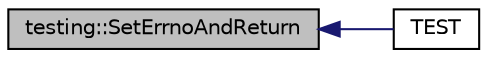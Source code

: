 digraph "testing::SetErrnoAndReturn"
{
  edge [fontname="Helvetica",fontsize="10",labelfontname="Helvetica",labelfontsize="10"];
  node [fontname="Helvetica",fontsize="10",shape=record];
  rankdir="LR";
  Node1342 [label="testing::SetErrnoAndReturn",height=0.2,width=0.4,color="black", fillcolor="grey75", style="filled", fontcolor="black"];
  Node1342 -> Node1343 [dir="back",color="midnightblue",fontsize="10",style="solid",fontname="Helvetica"];
  Node1343 [label="TEST",height=0.2,width=0.4,color="black", fillcolor="white", style="filled",URL="$d8/dce/gmock__link__test_8h.html#aef5c583c3e024858d646fd49cb26d38b"];
}
